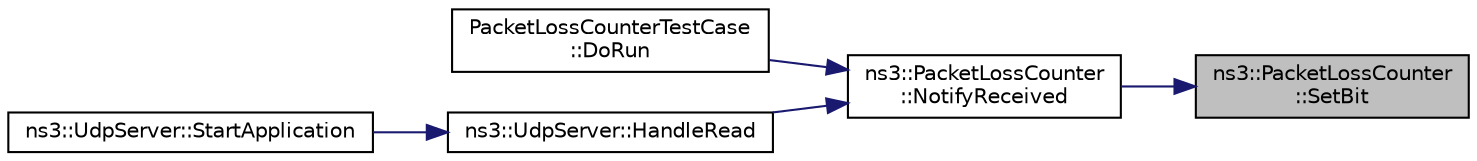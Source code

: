 digraph "ns3::PacketLossCounter::SetBit"
{
 // LATEX_PDF_SIZE
  edge [fontname="Helvetica",fontsize="10",labelfontname="Helvetica",labelfontsize="10"];
  node [fontname="Helvetica",fontsize="10",shape=record];
  rankdir="RL";
  Node1 [label="ns3::PacketLossCounter\l::SetBit",height=0.2,width=0.4,color="black", fillcolor="grey75", style="filled", fontcolor="black",tooltip="Set a sequence number to a given state."];
  Node1 -> Node2 [dir="back",color="midnightblue",fontsize="10",style="solid",fontname="Helvetica"];
  Node2 [label="ns3::PacketLossCounter\l::NotifyReceived",height=0.2,width=0.4,color="black", fillcolor="white", style="filled",URL="$classns3_1_1_packet_loss_counter.html#a3ad5968a1f30dd3d0ca79051f07ba72a",tooltip="Record a successfully received packet."];
  Node2 -> Node3 [dir="back",color="midnightblue",fontsize="10",style="solid",fontname="Helvetica"];
  Node3 [label="PacketLossCounterTestCase\l::DoRun",height=0.2,width=0.4,color="black", fillcolor="white", style="filled",URL="$class_packet_loss_counter_test_case.html#a693d432341eff87a2dd0b1b54e70f9db",tooltip="Implementation to actually run this TestCase."];
  Node2 -> Node4 [dir="back",color="midnightblue",fontsize="10",style="solid",fontname="Helvetica"];
  Node4 [label="ns3::UdpServer::HandleRead",height=0.2,width=0.4,color="black", fillcolor="white", style="filled",URL="$classns3_1_1_udp_server.html#a65a01672657a4a49f65cd3c3bb1ee420",tooltip="Handle a packet reception."];
  Node4 -> Node5 [dir="back",color="midnightblue",fontsize="10",style="solid",fontname="Helvetica"];
  Node5 [label="ns3::UdpServer::StartApplication",height=0.2,width=0.4,color="black", fillcolor="white", style="filled",URL="$classns3_1_1_udp_server.html#a784bd9b3274fc411c042b3502dacb3fa",tooltip="Application specific startup code."];
}
